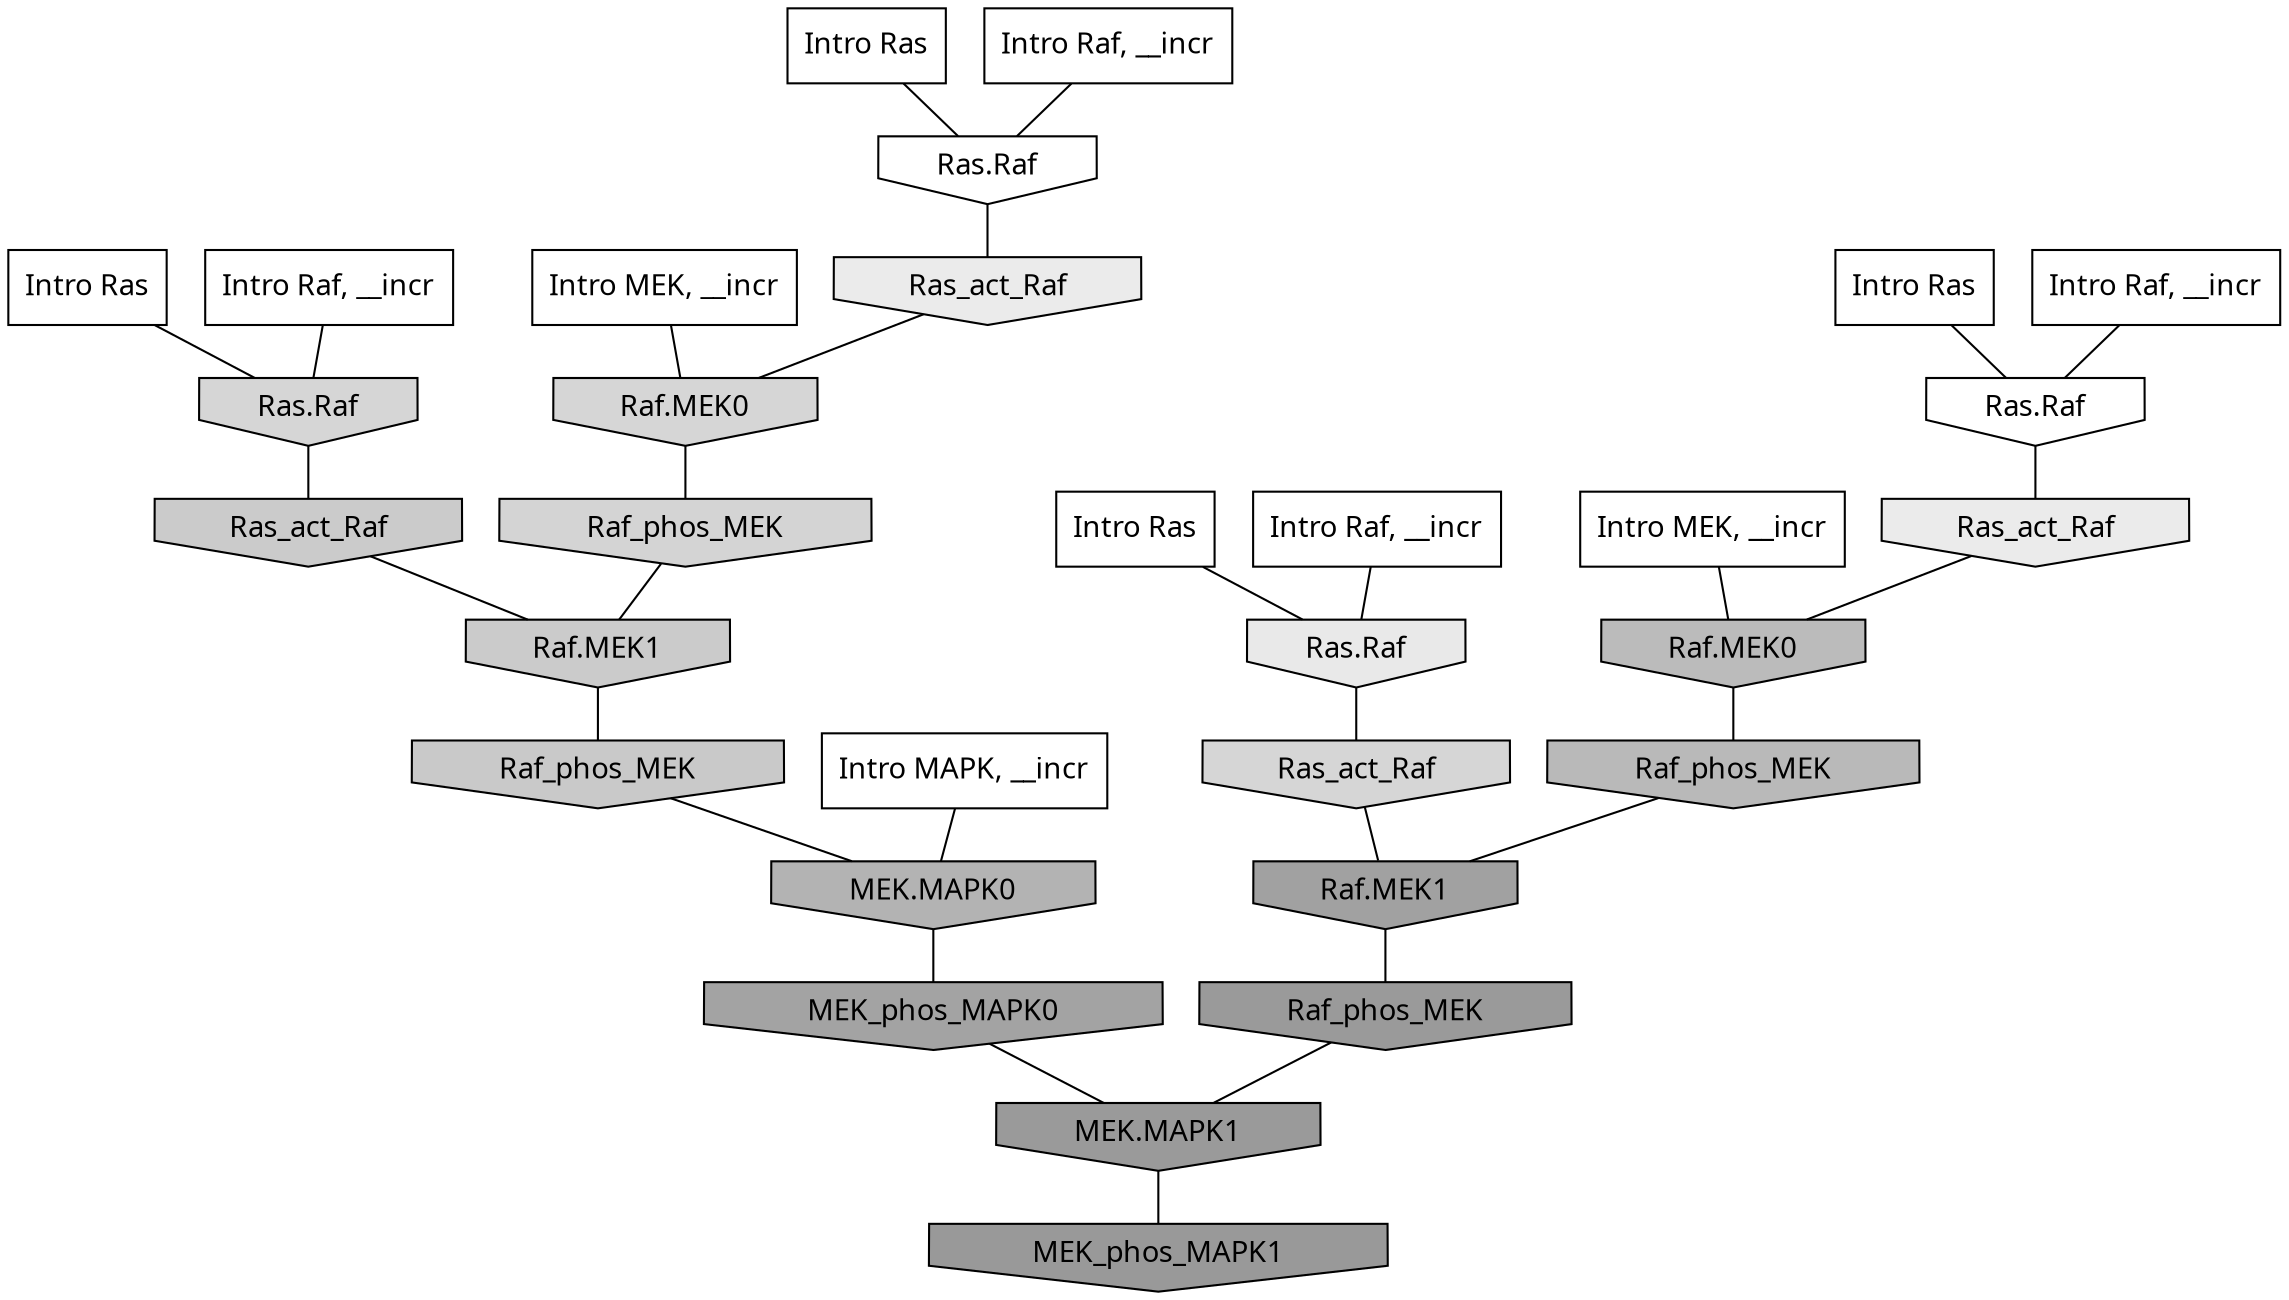 digraph G{
  rankdir="TB";
  ranksep=0.30;
  node [fontname="CMU Serif"];
  edge [fontname="CMU Serif"];
  
  21 [label="Intro Ras", shape=rectangle, style=filled, fillcolor="0.000 0.000 1.000"]
  
  51 [label="Intro Ras", shape=rectangle, style=filled, fillcolor="0.000 0.000 1.000"]
  
  55 [label="Intro Ras", shape=rectangle, style=filled, fillcolor="0.000 0.000 1.000"]
  
  71 [label="Intro Ras", shape=rectangle, style=filled, fillcolor="0.000 0.000 1.000"]
  
  154 [label="Intro Raf, __incr", shape=rectangle, style=filled, fillcolor="0.000 0.000 1.000"]
  
  408 [label="Intro Raf, __incr", shape=rectangle, style=filled, fillcolor="0.000 0.000 1.000"]
  
  612 [label="Intro Raf, __incr", shape=rectangle, style=filled, fillcolor="0.000 0.000 1.000"]
  
  735 [label="Intro Raf, __incr", shape=rectangle, style=filled, fillcolor="0.000 0.000 1.000"]
  
  1502 [label="Intro MEK, __incr", shape=rectangle, style=filled, fillcolor="0.000 0.000 1.000"]
  
  1663 [label="Intro MEK, __incr", shape=rectangle, style=filled, fillcolor="0.000 0.000 1.000"]
  
  2222 [label="Intro MAPK, __incr", shape=rectangle, style=filled, fillcolor="0.000 0.000 1.000"]
  
  3205 [label="Ras.Raf", shape=invhouse, style=filled, fillcolor="0.000 0.000 1.000"]
  
  3238 [label="Ras.Raf", shape=invhouse, style=filled, fillcolor="0.000 0.000 1.000"]
  
  3805 [label="Ras_act_Raf", shape=invhouse, style=filled, fillcolor="0.000 0.000 0.920"]
  
  3816 [label="Ras_act_Raf", shape=invhouse, style=filled, fillcolor="0.000 0.000 0.919"]
  
  3908 [label="Ras.Raf", shape=invhouse, style=filled, fillcolor="0.000 0.000 0.911"]
  
  4794 [label="Raf.MEK0", shape=invhouse, style=filled, fillcolor="0.000 0.000 0.838"]
  
  4812 [label="Ras.Raf", shape=invhouse, style=filled, fillcolor="0.000 0.000 0.837"]
  
  4836 [label="Ras_act_Raf", shape=invhouse, style=filled, fillcolor="0.000 0.000 0.836"]
  
  4870 [label="Raf_phos_MEK", shape=invhouse, style=filled, fillcolor="0.000 0.000 0.832"]
  
  5395 [label="Ras_act_Raf", shape=invhouse, style=filled, fillcolor="0.000 0.000 0.794"]
  
  5398 [label="Raf.MEK1", shape=invhouse, style=filled, fillcolor="0.000 0.000 0.794"]
  
  5461 [label="Raf_phos_MEK", shape=invhouse, style=filled, fillcolor="0.000 0.000 0.788"]
  
  6303 [label="Raf.MEK0", shape=invhouse, style=filled, fillcolor="0.000 0.000 0.731"]
  
  6435 [label="Raf_phos_MEK", shape=invhouse, style=filled, fillcolor="0.000 0.000 0.724"]
  
  6876 [label="MEK.MAPK0", shape=invhouse, style=filled, fillcolor="0.000 0.000 0.703"]
  
  8448 [label="MEK_phos_MAPK0", shape=invhouse, style=filled, fillcolor="0.000 0.000 0.640"]
  
  8654 [label="Raf.MEK1", shape=invhouse, style=filled, fillcolor="0.000 0.000 0.632"]
  
  9547 [label="Raf_phos_MEK", shape=invhouse, style=filled, fillcolor="0.000 0.000 0.602"]
  
  9549 [label="MEK.MAPK1", shape=invhouse, style=filled, fillcolor="0.000 0.000 0.602"]
  
  9634 [label="MEK_phos_MAPK1", shape=invhouse, style=filled, fillcolor="0.000 0.000 0.600"]
  
  
  9549 -> 9634 [dir=none, color="0.000 0.000 0.000"] 
  9547 -> 9549 [dir=none, color="0.000 0.000 0.000"] 
  8654 -> 9547 [dir=none, color="0.000 0.000 0.000"] 
  8448 -> 9549 [dir=none, color="0.000 0.000 0.000"] 
  6876 -> 8448 [dir=none, color="0.000 0.000 0.000"] 
  6435 -> 8654 [dir=none, color="0.000 0.000 0.000"] 
  6303 -> 6435 [dir=none, color="0.000 0.000 0.000"] 
  5461 -> 6876 [dir=none, color="0.000 0.000 0.000"] 
  5398 -> 5461 [dir=none, color="0.000 0.000 0.000"] 
  5395 -> 5398 [dir=none, color="0.000 0.000 0.000"] 
  4870 -> 5398 [dir=none, color="0.000 0.000 0.000"] 
  4836 -> 8654 [dir=none, color="0.000 0.000 0.000"] 
  4812 -> 5395 [dir=none, color="0.000 0.000 0.000"] 
  4794 -> 4870 [dir=none, color="0.000 0.000 0.000"] 
  3908 -> 4836 [dir=none, color="0.000 0.000 0.000"] 
  3816 -> 6303 [dir=none, color="0.000 0.000 0.000"] 
  3805 -> 4794 [dir=none, color="0.000 0.000 0.000"] 
  3238 -> 3816 [dir=none, color="0.000 0.000 0.000"] 
  3205 -> 3805 [dir=none, color="0.000 0.000 0.000"] 
  2222 -> 6876 [dir=none, color="0.000 0.000 0.000"] 
  1663 -> 4794 [dir=none, color="0.000 0.000 0.000"] 
  1502 -> 6303 [dir=none, color="0.000 0.000 0.000"] 
  735 -> 3908 [dir=none, color="0.000 0.000 0.000"] 
  612 -> 3205 [dir=none, color="0.000 0.000 0.000"] 
  408 -> 4812 [dir=none, color="0.000 0.000 0.000"] 
  154 -> 3238 [dir=none, color="0.000 0.000 0.000"] 
  71 -> 3908 [dir=none, color="0.000 0.000 0.000"] 
  55 -> 3205 [dir=none, color="0.000 0.000 0.000"] 
  51 -> 3238 [dir=none, color="0.000 0.000 0.000"] 
  21 -> 4812 [dir=none, color="0.000 0.000 0.000"] 
  
  }
